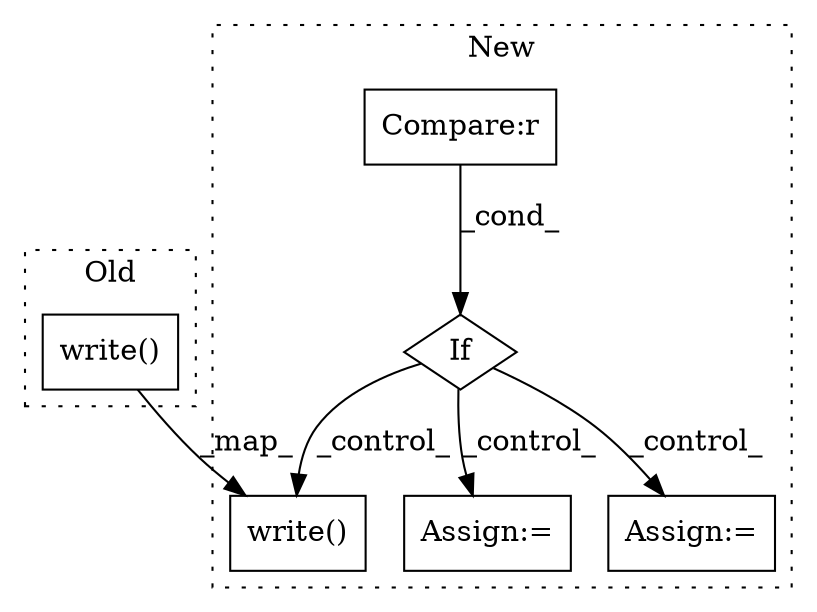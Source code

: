 digraph G {
subgraph cluster0 {
1 [label="write()" a="75" s="8608,8651" l="17,1" shape="box"];
label = "Old";
style="dotted";
}
subgraph cluster1 {
2 [label="write()" a="75" s="9599,9642" l="17,1" shape="box"];
3 [label="If" a="96" s="7925" l="3" shape="diamond"];
4 [label="Compare:r" a="40" s="7928" l="30" shape="box"];
5 [label="Assign:=" a="68" s="8141" l="3" shape="box"];
6 [label="Assign:=" a="68" s="11471" l="3" shape="box"];
label = "New";
style="dotted";
}
1 -> 2 [label="_map_"];
3 -> 6 [label="_control_"];
3 -> 5 [label="_control_"];
3 -> 2 [label="_control_"];
4 -> 3 [label="_cond_"];
}